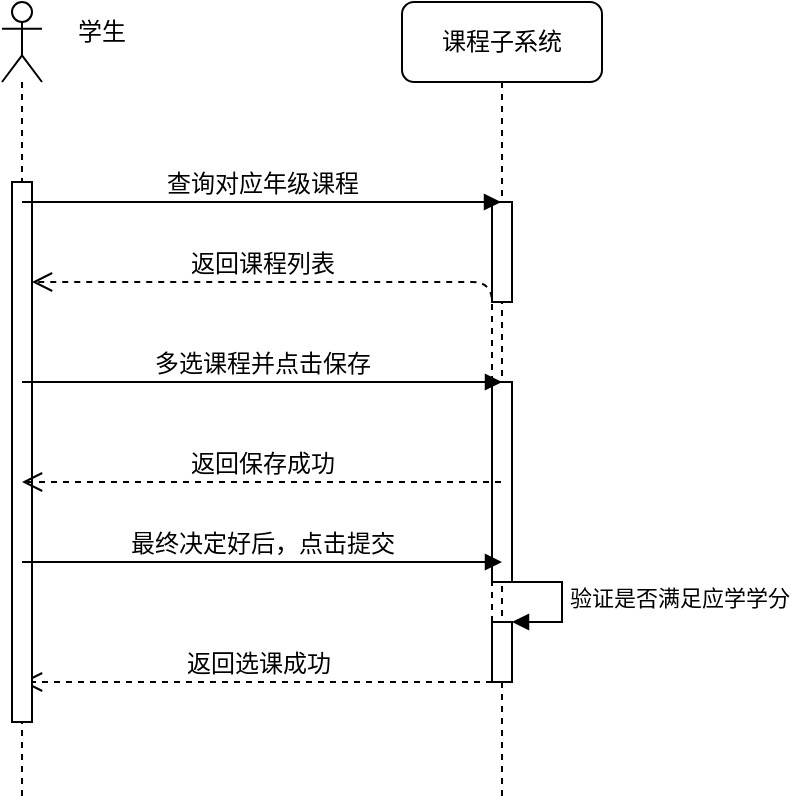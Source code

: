 <mxfile version="17.0.0" type="github">
  <diagram name="Page-1" id="13e1069c-82ec-6db2-03f1-153e76fe0fe0">
    <mxGraphModel dx="1186" dy="613" grid="1" gridSize="10" guides="1" tooltips="1" connect="1" arrows="1" fold="1" page="1" pageScale="1" pageWidth="1100" pageHeight="850" background="none" math="0" shadow="0">
      <root>
        <mxCell id="0" />
        <mxCell id="1" parent="0" />
        <mxCell id="7baba1c4bc27f4b0-8" value="课程子系统" style="shape=umlLifeline;perimeter=lifelinePerimeter;whiteSpace=wrap;html=1;container=1;collapsible=0;recursiveResize=0;outlineConnect=0;rounded=1;shadow=0;comic=0;labelBackgroundColor=none;strokeWidth=1;fontFamily=Verdana;fontSize=12;align=center;" parent="1" vertex="1">
          <mxGeometry x="300" y="80" width="100" height="400" as="geometry" />
        </mxCell>
        <mxCell id="7baba1c4bc27f4b0-9" value="" style="html=1;points=[];perimeter=orthogonalPerimeter;rounded=0;shadow=0;comic=0;labelBackgroundColor=none;strokeWidth=1;fontFamily=Verdana;fontSize=12;align=center;" parent="7baba1c4bc27f4b0-8" vertex="1">
          <mxGeometry x="45" y="100" width="10" height="50" as="geometry" />
        </mxCell>
        <mxCell id="TLK5XkgE6gAEmuYLz-ld-11" value="" style="html=1;points=[];perimeter=orthogonalPerimeter;rounded=0;shadow=0;comic=0;labelBackgroundColor=none;strokeWidth=1;fontFamily=Verdana;fontSize=12;align=center;" parent="7baba1c4bc27f4b0-8" vertex="1">
          <mxGeometry x="45" y="190" width="10" height="100" as="geometry" />
        </mxCell>
        <mxCell id="TLK5XkgE6gAEmuYLz-ld-19" value="" style="html=1;points=[];perimeter=orthogonalPerimeter;" parent="7baba1c4bc27f4b0-8" vertex="1">
          <mxGeometry x="45" y="310" width="10" height="30" as="geometry" />
        </mxCell>
        <mxCell id="TLK5XkgE6gAEmuYLz-ld-20" value="验证是否满足应学学分" style="edgeStyle=orthogonalEdgeStyle;html=1;align=left;spacingLeft=2;endArrow=block;rounded=0;entryX=1;entryY=0;" parent="7baba1c4bc27f4b0-8" target="TLK5XkgE6gAEmuYLz-ld-19" edge="1">
          <mxGeometry relative="1" as="geometry">
            <mxPoint x="50" y="290" as="sourcePoint" />
            <Array as="points">
              <mxPoint x="80" y="290" />
            </Array>
          </mxGeometry>
        </mxCell>
        <mxCell id="kXIZo_LiZvNYFcPQpfme-3" value="返回选课成功" style="html=1;verticalAlign=bottom;endArrow=open;dashed=1;endSize=8;labelBackgroundColor=none;fontFamily=Verdana;fontSize=12;edgeStyle=elbowEdgeStyle;elbow=vertical;" parent="7baba1c4bc27f4b0-8" edge="1">
          <mxGeometry x="-0.004" relative="1" as="geometry">
            <mxPoint x="-190" y="340" as="targetPoint" />
            <Array as="points">
              <mxPoint x="-49.5" y="340" />
              <mxPoint x="-49.5" y="330" />
              <mxPoint x="-184" y="540" />
              <mxPoint x="-54" y="540" />
              <mxPoint x="-139" y="540" />
              <mxPoint x="-109" y="540" />
            </Array>
            <mxPoint x="45" y="340" as="sourcePoint" />
            <mxPoint as="offset" />
          </mxGeometry>
        </mxCell>
        <mxCell id="TLK5XkgE6gAEmuYLz-ld-5" value="" style="shape=umlLifeline;participant=umlActor;perimeter=lifelinePerimeter;whiteSpace=wrap;html=1;container=1;collapsible=0;recursiveResize=0;verticalAlign=top;spacingTop=36;outlineConnect=0;" parent="1" vertex="1">
          <mxGeometry x="100" y="80" width="20" height="400" as="geometry" />
        </mxCell>
        <mxCell id="TLK5XkgE6gAEmuYLz-ld-10" value="" style="html=1;points=[];perimeter=orthogonalPerimeter;" parent="TLK5XkgE6gAEmuYLz-ld-5" vertex="1">
          <mxGeometry x="5" y="90" width="10" height="270" as="geometry" />
        </mxCell>
        <mxCell id="TLK5XkgE6gAEmuYLz-ld-6" value="查询对应年级课程" style="html=1;verticalAlign=bottom;endArrow=block;labelBackgroundColor=none;fontFamily=Verdana;fontSize=12;edgeStyle=elbowEdgeStyle;elbow=vertical;" parent="1" source="TLK5XkgE6gAEmuYLz-ld-5" target="7baba1c4bc27f4b0-8" edge="1">
          <mxGeometry relative="1" as="geometry">
            <mxPoint x="130" y="190" as="sourcePoint" />
            <mxPoint x="270" y="200" as="targetPoint" />
            <Array as="points">
              <mxPoint x="190" y="180" />
              <mxPoint x="180" y="170" />
              <mxPoint x="290" y="197" />
            </Array>
          </mxGeometry>
        </mxCell>
        <mxCell id="TLK5XkgE6gAEmuYLz-ld-13" value="多选课程并点击保存" style="html=1;verticalAlign=bottom;endArrow=block;labelBackgroundColor=none;fontFamily=Verdana;fontSize=12;edgeStyle=elbowEdgeStyle;elbow=vertical;" parent="1" edge="1">
          <mxGeometry relative="1" as="geometry">
            <mxPoint x="110" y="270" as="sourcePoint" />
            <mxPoint x="350" y="270" as="targetPoint" />
            <Array as="points">
              <mxPoint x="190.5" y="270" />
              <mxPoint x="180.5" y="260" />
              <mxPoint x="290.5" y="287" />
            </Array>
          </mxGeometry>
        </mxCell>
        <mxCell id="TLK5XkgE6gAEmuYLz-ld-21" value="返回课程列表" style="html=1;verticalAlign=bottom;endArrow=open;dashed=1;endSize=8;labelBackgroundColor=none;fontFamily=Verdana;fontSize=12;edgeStyle=elbowEdgeStyle;elbow=vertical;" parent="1" target="TLK5XkgE6gAEmuYLz-ld-10" edge="1">
          <mxGeometry x="0.465" relative="1" as="geometry">
            <mxPoint x="120" y="420" as="targetPoint" />
            <Array as="points">
              <mxPoint x="290" y="220" />
              <mxPoint x="290" y="210" />
              <mxPoint x="155.5" y="420" />
              <mxPoint x="285.5" y="420" />
              <mxPoint x="200.5" y="420" />
              <mxPoint x="230.5" y="420" />
            </Array>
            <mxPoint x="345" y="420" as="sourcePoint" />
            <mxPoint as="offset" />
          </mxGeometry>
        </mxCell>
        <mxCell id="kXIZo_LiZvNYFcPQpfme-1" value="返回保存成功" style="html=1;verticalAlign=bottom;endArrow=open;dashed=1;endSize=8;labelBackgroundColor=none;fontFamily=Verdana;fontSize=12;edgeStyle=elbowEdgeStyle;elbow=vertical;" parent="1" source="7baba1c4bc27f4b0-8" target="TLK5XkgE6gAEmuYLz-ld-5" edge="1">
          <mxGeometry x="-0.004" relative="1" as="geometry">
            <mxPoint x="140" y="320" as="targetPoint" />
            <Array as="points">
              <mxPoint x="255" y="320" />
              <mxPoint x="255" y="310" />
              <mxPoint x="120.5" y="520" />
              <mxPoint x="250.5" y="520" />
              <mxPoint x="165.5" y="520" />
              <mxPoint x="195.5" y="520" />
            </Array>
            <mxPoint x="310" y="520" as="sourcePoint" />
            <mxPoint as="offset" />
          </mxGeometry>
        </mxCell>
        <mxCell id="kXIZo_LiZvNYFcPQpfme-2" value="最终决定好后，点击提交" style="html=1;verticalAlign=bottom;endArrow=block;labelBackgroundColor=none;fontFamily=Verdana;fontSize=12;edgeStyle=elbowEdgeStyle;elbow=vertical;" parent="1" edge="1">
          <mxGeometry relative="1" as="geometry">
            <mxPoint x="110" y="360" as="sourcePoint" />
            <mxPoint x="350" y="360" as="targetPoint" />
            <Array as="points">
              <mxPoint x="190.5" y="360" />
              <mxPoint x="180.5" y="350" />
              <mxPoint x="290.5" y="377" />
            </Array>
          </mxGeometry>
        </mxCell>
        <mxCell id="dVsF-1Tq25rg3u5TpOk9-1" value="学生" style="text;html=1;strokeColor=none;fillColor=none;align=center;verticalAlign=middle;whiteSpace=wrap;rounded=0;" vertex="1" parent="1">
          <mxGeometry x="120" y="80" width="60" height="30" as="geometry" />
        </mxCell>
      </root>
    </mxGraphModel>
  </diagram>
</mxfile>
